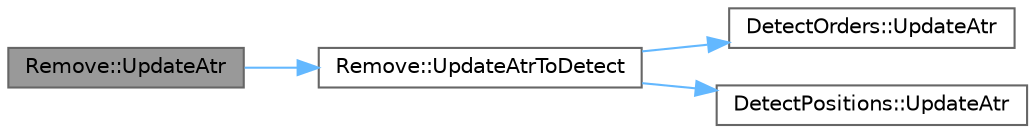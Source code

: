 digraph "Remove::UpdateAtr"
{
 // LATEX_PDF_SIZE
  bgcolor="transparent";
  edge [fontname=Helvetica,fontsize=10,labelfontname=Helvetica,labelfontsize=10];
  node [fontname=Helvetica,fontsize=10,shape=box,height=0.2,width=0.4];
  rankdir="LR";
  Node1 [id="Node000001",label="Remove::UpdateAtr",height=0.2,width=0.4,color="gray40", fillcolor="grey60", style="filled", fontcolor="black",tooltip="Updates attributes for the Remove class."];
  Node1 -> Node2 [id="edge1_Node000001_Node000002",color="steelblue1",style="solid",tooltip=" "];
  Node2 [id="Node000002",label="Remove::UpdateAtrToDetect",height=0.2,width=0.4,color="grey40", fillcolor="white", style="filled",URL="$class_remove.html#acba1e40f29c0b17b978b2a20dbee19c7",tooltip="Updates attributes for DetectOrders and DetectPositions objects."];
  Node2 -> Node3 [id="edge2_Node000002_Node000003",color="steelblue1",style="solid",tooltip=" "];
  Node3 [id="Node000003",label="DetectOrders::UpdateAtr",height=0.2,width=0.4,color="grey40", fillcolor="white", style="filled",URL="$class_detect_orders.html#a06f299fd01142799f0789a14294a7d91",tooltip="Updates the symbol and magic number for the order."];
  Node2 -> Node4 [id="edge3_Node000002_Node000004",color="steelblue1",style="solid",tooltip=" "];
  Node4 [id="Node000004",label="DetectPositions::UpdateAtr",height=0.2,width=0.4,color="grey40", fillcolor="white", style="filled",URL="$class_detect_positions.html#a18e1fcb7c54c2246783a4482d748c1f4",tooltip="Updates the symbol and magic number for the position."];
}
